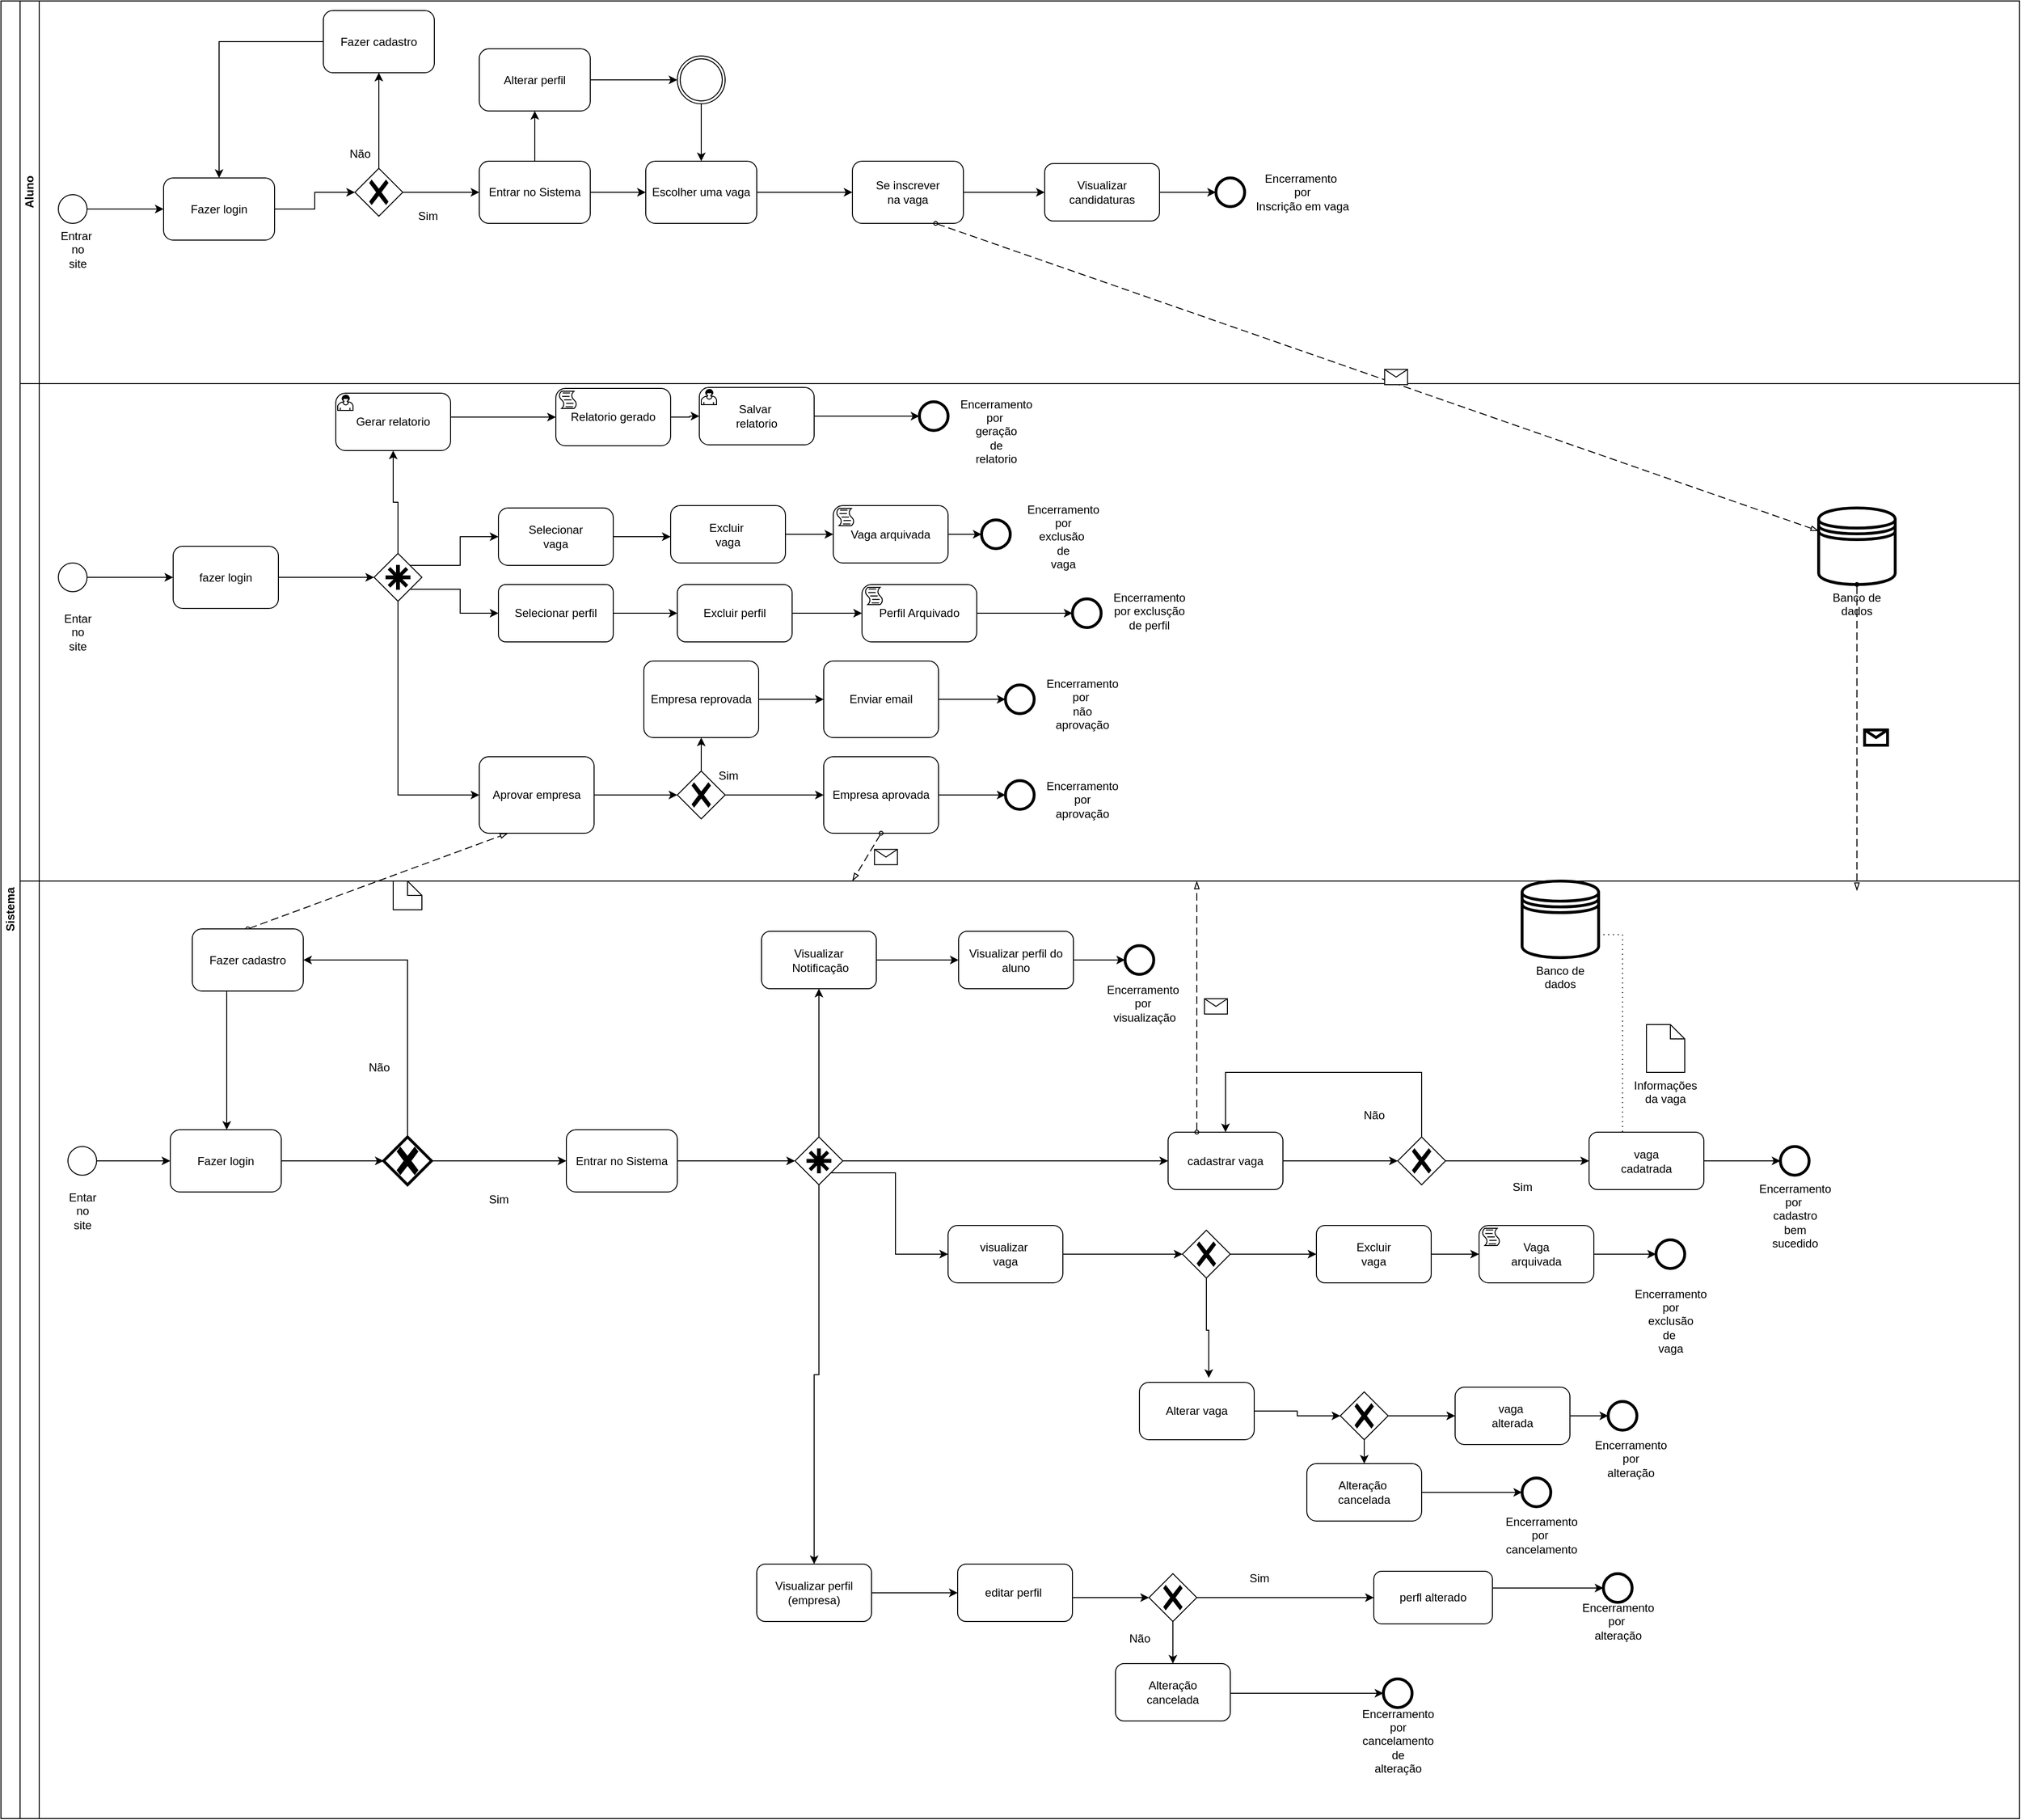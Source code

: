 <mxfile version="20.3.0" type="device"><diagram id="prtHgNgQTEPvFCAcTncT" name="Page-1"><mxGraphModel dx="2873" dy="1843" grid="1" gridSize="10" guides="1" tooltips="1" connect="1" arrows="1" fold="1" page="1" pageScale="1" pageWidth="827" pageHeight="1169" math="0" shadow="0"><root><mxCell id="0"/><mxCell id="1" parent="0"/><mxCell id="dNxyNK7c78bLwvsdeMH5-19" value="Sistema" style="swimlane;html=1;childLayout=stackLayout;resizeParent=1;resizeParentMax=0;horizontal=0;startSize=20;horizontalStack=0;" parent="1" vertex="1"><mxGeometry x="150" y="120" width="2110" height="1900" as="geometry"/></mxCell><mxCell id="dNxyNK7c78bLwvsdeMH5-20" value="Aluno" style="swimlane;html=1;startSize=20;horizontal=0;" parent="dNxyNK7c78bLwvsdeMH5-19" vertex="1"><mxGeometry x="20" width="2090" height="400" as="geometry"/></mxCell><mxCell id="dNxyNK7c78bLwvsdeMH5-23" value="" style="ellipse;whiteSpace=wrap;html=1;" parent="dNxyNK7c78bLwvsdeMH5-20" vertex="1"><mxGeometry x="40" y="202.5" width="30" height="30" as="geometry"/></mxCell><mxCell id="GHSd33qGZUoeTmm6zfTc-11" style="edgeStyle=orthogonalEdgeStyle;rounded=0;orthogonalLoop=1;jettySize=auto;html=1;entryX=0;entryY=0.5;entryDx=0;entryDy=0;entryPerimeter=0;" parent="dNxyNK7c78bLwvsdeMH5-20" source="GHSd33qGZUoeTmm6zfTc-7" target="GHSd33qGZUoeTmm6zfTc-8" edge="1"><mxGeometry relative="1" as="geometry"/></mxCell><mxCell id="GHSd33qGZUoeTmm6zfTc-7" value="Fazer login" style="points=[[0.25,0,0],[0.5,0,0],[0.75,0,0],[1,0.25,0],[1,0.5,0],[1,0.75,0],[0.75,1,0],[0.5,1,0],[0.25,1,0],[0,0.75,0],[0,0.5,0],[0,0.25,0]];shape=mxgraph.bpmn.task;whiteSpace=wrap;rectStyle=rounded;size=10;taskMarker=abstract;" parent="dNxyNK7c78bLwvsdeMH5-20" vertex="1"><mxGeometry x="150" y="185" width="116" height="65" as="geometry"/></mxCell><mxCell id="GHSd33qGZUoeTmm6zfTc-6" value="" style="edgeStyle=orthogonalEdgeStyle;rounded=0;orthogonalLoop=1;jettySize=auto;html=1;entryX=0;entryY=0.5;entryDx=0;entryDy=0;entryPerimeter=0;" parent="dNxyNK7c78bLwvsdeMH5-20" source="dNxyNK7c78bLwvsdeMH5-23" target="GHSd33qGZUoeTmm6zfTc-7" edge="1"><mxGeometry relative="1" as="geometry"><mxPoint x="105" y="95.0" as="targetPoint"/></mxGeometry></mxCell><mxCell id="GHSd33qGZUoeTmm6zfTc-8" value="" style="points=[[0.25,0.25,0],[0.5,0,0],[0.75,0.25,0],[1,0.5,0],[0.75,0.75,0],[0.5,1,0],[0.25,0.75,0],[0,0.5,0]];shape=mxgraph.bpmn.gateway2;html=1;verticalLabelPosition=bottom;labelBackgroundColor=#ffffff;verticalAlign=top;align=center;perimeter=rhombusPerimeter;outlineConnect=0;outline=none;symbol=none;gwType=exclusive;" parent="dNxyNK7c78bLwvsdeMH5-20" vertex="1"><mxGeometry x="350" y="175" width="50" height="50" as="geometry"/></mxCell><mxCell id="GHSd33qGZUoeTmm6zfTc-19" style="edgeStyle=orthogonalEdgeStyle;rounded=0;orthogonalLoop=1;jettySize=auto;html=1;entryX=0.5;entryY=0;entryDx=0;entryDy=0;entryPerimeter=0;" parent="dNxyNK7c78bLwvsdeMH5-20" source="GHSd33qGZUoeTmm6zfTc-14" target="GHSd33qGZUoeTmm6zfTc-7" edge="1"><mxGeometry relative="1" as="geometry"/></mxCell><mxCell id="GHSd33qGZUoeTmm6zfTc-14" value="Fazer cadastro" style="points=[[0.25,0,0],[0.5,0,0],[0.75,0,0],[1,0.25,0],[1,0.5,0],[1,0.75,0],[0.75,1,0],[0.5,1,0],[0.25,1,0],[0,0.75,0],[0,0.5,0],[0,0.25,0]];shape=mxgraph.bpmn.task;whiteSpace=wrap;rectStyle=rounded;size=10;taskMarker=abstract;" parent="dNxyNK7c78bLwvsdeMH5-20" vertex="1"><mxGeometry x="317" y="10" width="116" height="65" as="geometry"/></mxCell><mxCell id="GHSd33qGZUoeTmm6zfTc-12" style="edgeStyle=orthogonalEdgeStyle;rounded=0;orthogonalLoop=1;jettySize=auto;html=1;entryX=0.5;entryY=1;entryDx=0;entryDy=0;entryPerimeter=0;" parent="dNxyNK7c78bLwvsdeMH5-20" source="GHSd33qGZUoeTmm6zfTc-8" target="GHSd33qGZUoeTmm6zfTc-14" edge="1"><mxGeometry relative="1" as="geometry"><mxPoint x="365" y="60" as="targetPoint"/></mxGeometry></mxCell><mxCell id="GHSd33qGZUoeTmm6zfTc-15" value="Não" style="text;html=1;align=center;verticalAlign=middle;resizable=0;points=[];autosize=1;strokeColor=none;fillColor=none;" parent="dNxyNK7c78bLwvsdeMH5-20" vertex="1"><mxGeometry x="330" y="145" width="50" height="30" as="geometry"/></mxCell><mxCell id="GHSd33qGZUoeTmm6zfTc-16" value="Sim" style="text;html=1;align=center;verticalAlign=middle;resizable=0;points=[];autosize=1;strokeColor=none;fillColor=none;" parent="dNxyNK7c78bLwvsdeMH5-20" vertex="1"><mxGeometry x="406" y="210" width="40" height="30" as="geometry"/></mxCell><mxCell id="GHSd33qGZUoeTmm6zfTc-28" style="edgeStyle=orthogonalEdgeStyle;rounded=0;orthogonalLoop=1;jettySize=auto;html=1;" parent="dNxyNK7c78bLwvsdeMH5-20" source="GHSd33qGZUoeTmm6zfTc-18" target="GHSd33qGZUoeTmm6zfTc-27" edge="1"><mxGeometry relative="1" as="geometry"/></mxCell><mxCell id="GHSd33qGZUoeTmm6zfTc-18" value="Entrar no Sistema" style="points=[[0.25,0,0],[0.5,0,0],[0.75,0,0],[1,0.25,0],[1,0.5,0],[1,0.75,0],[0.75,1,0],[0.5,1,0],[0.25,1,0],[0,0.75,0],[0,0.5,0],[0,0.25,0]];shape=mxgraph.bpmn.task;whiteSpace=wrap;rectStyle=rounded;size=10;taskMarker=abstract;" parent="dNxyNK7c78bLwvsdeMH5-20" vertex="1"><mxGeometry x="480" y="167.5" width="116" height="65" as="geometry"/></mxCell><mxCell id="GHSd33qGZUoeTmm6zfTc-17" style="edgeStyle=orthogonalEdgeStyle;rounded=0;orthogonalLoop=1;jettySize=auto;html=1;exitX=1;exitY=0.5;exitDx=0;exitDy=0;exitPerimeter=0;entryX=0;entryY=0.5;entryDx=0;entryDy=0;entryPerimeter=0;" parent="dNxyNK7c78bLwvsdeMH5-20" source="GHSd33qGZUoeTmm6zfTc-8" target="GHSd33qGZUoeTmm6zfTc-18" edge="1"><mxGeometry relative="1" as="geometry"><mxPoint x="460" y="200.241" as="targetPoint"/></mxGeometry></mxCell><mxCell id="GHSd33qGZUoeTmm6zfTc-24" style="edgeStyle=orthogonalEdgeStyle;rounded=0;orthogonalLoop=1;jettySize=auto;html=1;entryX=0;entryY=0.5;entryDx=0;entryDy=0;entryPerimeter=0;" parent="dNxyNK7c78bLwvsdeMH5-20" source="GHSd33qGZUoeTmm6zfTc-21" target="GHSd33qGZUoeTmm6zfTc-23" edge="1"><mxGeometry relative="1" as="geometry"/></mxCell><mxCell id="GHSd33qGZUoeTmm6zfTc-21" value="Escolher uma vaga" style="points=[[0.25,0,0],[0.5,0,0],[0.75,0,0],[1,0.25,0],[1,0.5,0],[1,0.75,0],[0.75,1,0],[0.5,1,0],[0.25,1,0],[0,0.75,0],[0,0.5,0],[0,0.25,0]];shape=mxgraph.bpmn.task;whiteSpace=wrap;rectStyle=rounded;size=10;taskMarker=abstract;" parent="dNxyNK7c78bLwvsdeMH5-20" vertex="1"><mxGeometry x="654" y="167.5" width="116" height="65" as="geometry"/></mxCell><mxCell id="GHSd33qGZUoeTmm6zfTc-20" style="edgeStyle=orthogonalEdgeStyle;rounded=0;orthogonalLoop=1;jettySize=auto;html=1;entryX=0;entryY=0.5;entryDx=0;entryDy=0;entryPerimeter=0;" parent="dNxyNK7c78bLwvsdeMH5-20" source="GHSd33qGZUoeTmm6zfTc-18" target="GHSd33qGZUoeTmm6zfTc-21" edge="1"><mxGeometry relative="1" as="geometry"><mxPoint x="660" y="200.0" as="targetPoint"/></mxGeometry></mxCell><mxCell id="YsTbta5SUOd2_px8Rh3d-33" style="edgeStyle=elbowEdgeStyle;rounded=0;orthogonalLoop=1;jettySize=auto;elbow=vertical;html=1;entryX=0;entryY=0.5;entryDx=0;entryDy=0;" parent="dNxyNK7c78bLwvsdeMH5-20" source="GHSd33qGZUoeTmm6zfTc-23" target="YsTbta5SUOd2_px8Rh3d-29" edge="1"><mxGeometry relative="1" as="geometry"/></mxCell><mxCell id="GHSd33qGZUoeTmm6zfTc-23" value="Se inscrever&#10;na vaga" style="points=[[0.25,0,0],[0.5,0,0],[0.75,0,0],[1,0.25,0],[1,0.5,0],[1,0.75,0],[0.75,1,0],[0.5,1,0],[0.25,1,0],[0,0.75,0],[0,0.5,0],[0,0.25,0]];shape=mxgraph.bpmn.task;whiteSpace=wrap;rectStyle=rounded;size=10;taskMarker=abstract;" parent="dNxyNK7c78bLwvsdeMH5-20" vertex="1"><mxGeometry x="870" y="167.5" width="116" height="65" as="geometry"/></mxCell><mxCell id="GHSd33qGZUoeTmm6zfTc-31" style="edgeStyle=orthogonalEdgeStyle;rounded=0;orthogonalLoop=1;jettySize=auto;html=1;" parent="dNxyNK7c78bLwvsdeMH5-20" source="GHSd33qGZUoeTmm6zfTc-27" target="GHSd33qGZUoeTmm6zfTc-30" edge="1"><mxGeometry relative="1" as="geometry"/></mxCell><mxCell id="GHSd33qGZUoeTmm6zfTc-27" value="Alterar perfil" style="points=[[0.25,0,0],[0.5,0,0],[0.75,0,0],[1,0.25,0],[1,0.5,0],[1,0.75,0],[0.75,1,0],[0.5,1,0],[0.25,1,0],[0,0.75,0],[0,0.5,0],[0,0.25,0]];shape=mxgraph.bpmn.task;whiteSpace=wrap;rectStyle=rounded;size=10;taskMarker=abstract;" parent="dNxyNK7c78bLwvsdeMH5-20" vertex="1"><mxGeometry x="480" y="50" width="116" height="65" as="geometry"/></mxCell><mxCell id="GHSd33qGZUoeTmm6zfTc-32" style="edgeStyle=orthogonalEdgeStyle;rounded=0;orthogonalLoop=1;jettySize=auto;html=1;entryX=0.5;entryY=0;entryDx=0;entryDy=0;entryPerimeter=0;" parent="dNxyNK7c78bLwvsdeMH5-20" source="GHSd33qGZUoeTmm6zfTc-30" target="GHSd33qGZUoeTmm6zfTc-21" edge="1"><mxGeometry relative="1" as="geometry"/></mxCell><mxCell id="GHSd33qGZUoeTmm6zfTc-30" value="" style="points=[[0.145,0.145,0],[0.5,0,0],[0.855,0.145,0],[1,0.5,0],[0.855,0.855,0],[0.5,1,0],[0.145,0.855,0],[0,0.5,0]];shape=mxgraph.bpmn.event;html=1;verticalLabelPosition=bottom;labelBackgroundColor=#ffffff;verticalAlign=top;align=center;perimeter=ellipsePerimeter;outlineConnect=0;aspect=fixed;outline=throwing;symbol=general;" parent="dNxyNK7c78bLwvsdeMH5-20" vertex="1"><mxGeometry x="687" y="57.5" width="50" height="50" as="geometry"/></mxCell><mxCell id="YsTbta5SUOd2_px8Rh3d-32" style="edgeStyle=elbowEdgeStyle;rounded=0;orthogonalLoop=1;jettySize=auto;elbow=vertical;html=1;entryX=0;entryY=0.5;entryDx=0;entryDy=0;" parent="dNxyNK7c78bLwvsdeMH5-20" source="YsTbta5SUOd2_px8Rh3d-29" target="YsTbta5SUOd2_px8Rh3d-30" edge="1"><mxGeometry relative="1" as="geometry"/></mxCell><mxCell id="YsTbta5SUOd2_px8Rh3d-29" value="Visualizar candidaturas" style="rounded=1;whiteSpace=wrap;html=1;" parent="dNxyNK7c78bLwvsdeMH5-20" vertex="1"><mxGeometry x="1071" y="170" width="120" height="60" as="geometry"/></mxCell><mxCell id="YsTbta5SUOd2_px8Rh3d-30" value="" style="ellipse;whiteSpace=wrap;html=1;strokeWidth=3;" parent="dNxyNK7c78bLwvsdeMH5-20" vertex="1"><mxGeometry x="1250" y="185" width="30" height="30" as="geometry"/></mxCell><mxCell id="HNt1d9-h3dUSoJ82r_mq-249" value="Encerramento&amp;nbsp;&lt;br&gt;por&lt;br&gt;Inscrição em vaga" style="text;html=1;align=center;verticalAlign=middle;resizable=0;points=[];autosize=1;strokeColor=none;fillColor=none;" vertex="1" parent="dNxyNK7c78bLwvsdeMH5-20"><mxGeometry x="1280" y="170" width="120" height="60" as="geometry"/></mxCell><mxCell id="dNxyNK7c78bLwvsdeMH5-21" value="&amp;nbsp;" style="swimlane;html=1;startSize=20;horizontal=0;glass=0;shadow=0;rounded=0;sketch=0;" parent="dNxyNK7c78bLwvsdeMH5-19" vertex="1"><mxGeometry x="20" y="400" width="2090" height="520" as="geometry"/></mxCell><mxCell id="GHSd33qGZUoeTmm6zfTc-71" value="&lt;br&gt;" style="edgeStyle=orthogonalEdgeStyle;rounded=0;orthogonalLoop=1;jettySize=auto;html=1;entryX=0;entryY=0.5;entryDx=0;entryDy=0;entryPerimeter=0;" parent="dNxyNK7c78bLwvsdeMH5-21" source="GHSd33qGZUoeTmm6zfTc-1" target="GHSd33qGZUoeTmm6zfTc-70" edge="1"><mxGeometry relative="1" as="geometry"/></mxCell><mxCell id="GHSd33qGZUoeTmm6zfTc-1" value="" style="ellipse;whiteSpace=wrap;html=1;" parent="dNxyNK7c78bLwvsdeMH5-21" vertex="1"><mxGeometry x="40" y="187.5" width="30" height="30" as="geometry"/></mxCell><mxCell id="GHSd33qGZUoeTmm6zfTc-34" value="Banco de dados" style="shape=datastore;whiteSpace=wrap;html=1;labelPosition=center;verticalLabelPosition=bottom;align=center;verticalAlign=top;strokeWidth=3;" parent="dNxyNK7c78bLwvsdeMH5-21" vertex="1"><mxGeometry x="1880" y="130" width="80" height="80" as="geometry"/></mxCell><mxCell id="GHSd33qGZUoeTmm6zfTc-75" style="edgeStyle=orthogonalEdgeStyle;rounded=0;orthogonalLoop=1;jettySize=auto;html=1;entryX=0;entryY=0.5;entryDx=0;entryDy=0;entryPerimeter=0;" parent="dNxyNK7c78bLwvsdeMH5-21" source="GHSd33qGZUoeTmm6zfTc-70" target="GHSd33qGZUoeTmm6zfTc-74" edge="1"><mxGeometry relative="1" as="geometry"/></mxCell><mxCell id="GHSd33qGZUoeTmm6zfTc-70" value="fazer login" style="points=[[0.25,0,0],[0.5,0,0],[0.75,0,0],[1,0.25,0],[1,0.5,0],[1,0.75,0],[0.75,1,0],[0.5,1,0],[0.25,1,0],[0,0.75,0],[0,0.5,0],[0,0.25,0]];shape=mxgraph.bpmn.task;whiteSpace=wrap;rectStyle=rounded;size=10;taskMarker=abstract;strokeWidth=1;" parent="dNxyNK7c78bLwvsdeMH5-21" vertex="1"><mxGeometry x="160" y="170" width="110" height="65" as="geometry"/></mxCell><mxCell id="GHSd33qGZUoeTmm6zfTc-77" style="edgeStyle=orthogonalEdgeStyle;rounded=0;orthogonalLoop=1;jettySize=auto;html=1;entryX=0;entryY=0.5;entryDx=0;entryDy=0;entryPerimeter=0;" parent="dNxyNK7c78bLwvsdeMH5-21" source="GHSd33qGZUoeTmm6zfTc-74" target="GHSd33qGZUoeTmm6zfTc-76" edge="1"><mxGeometry relative="1" as="geometry"><Array as="points"><mxPoint x="395" y="430"/></Array></mxGeometry></mxCell><mxCell id="YsTbta5SUOd2_px8Rh3d-192" style="edgeStyle=elbowEdgeStyle;rounded=0;orthogonalLoop=1;jettySize=auto;elbow=vertical;html=1;entryX=0.5;entryY=1;entryDx=0;entryDy=0;entryPerimeter=0;" parent="dNxyNK7c78bLwvsdeMH5-21" source="GHSd33qGZUoeTmm6zfTc-74" target="YsTbta5SUOd2_px8Rh3d-160" edge="1"><mxGeometry relative="1" as="geometry"/></mxCell><mxCell id="HNt1d9-h3dUSoJ82r_mq-8" style="edgeStyle=orthogonalEdgeStyle;rounded=0;orthogonalLoop=1;jettySize=auto;html=1;exitX=0.75;exitY=0.75;exitDx=0;exitDy=0;exitPerimeter=0;entryX=0;entryY=0.5;entryDx=0;entryDy=0;" edge="1" parent="dNxyNK7c78bLwvsdeMH5-21" source="GHSd33qGZUoeTmm6zfTc-74" target="YsTbta5SUOd2_px8Rh3d-128"><mxGeometry relative="1" as="geometry"/></mxCell><mxCell id="HNt1d9-h3dUSoJ82r_mq-14" style="edgeStyle=orthogonalEdgeStyle;rounded=0;orthogonalLoop=1;jettySize=auto;html=1;exitX=0.75;exitY=0.25;exitDx=0;exitDy=0;exitPerimeter=0;entryX=0;entryY=0.5;entryDx=0;entryDy=0;entryPerimeter=0;" edge="1" parent="dNxyNK7c78bLwvsdeMH5-21" source="GHSd33qGZUoeTmm6zfTc-74" target="HNt1d9-h3dUSoJ82r_mq-12"><mxGeometry relative="1" as="geometry"/></mxCell><mxCell id="GHSd33qGZUoeTmm6zfTc-74" value="" style="points=[[0.25,0.25,0],[0.5,0,0],[0.75,0.25,0],[1,0.5,0],[0.75,0.75,0],[0.5,1,0],[0.25,0.75,0],[0,0.5,0]];shape=mxgraph.bpmn.gateway2;html=1;verticalLabelPosition=bottom;labelBackgroundColor=#ffffff;verticalAlign=top;align=center;perimeter=rhombusPerimeter;outlineConnect=0;outline=none;symbol=none;gwType=complex;strokeWidth=1;" parent="dNxyNK7c78bLwvsdeMH5-21" vertex="1"><mxGeometry x="370" y="177.5" width="50" height="50" as="geometry"/></mxCell><mxCell id="GHSd33qGZUoeTmm6zfTc-86" style="edgeStyle=orthogonalEdgeStyle;rounded=0;orthogonalLoop=1;jettySize=auto;html=1;" parent="dNxyNK7c78bLwvsdeMH5-21" source="GHSd33qGZUoeTmm6zfTc-76" target="GHSd33qGZUoeTmm6zfTc-81" edge="1"><mxGeometry relative="1" as="geometry"/></mxCell><mxCell id="GHSd33qGZUoeTmm6zfTc-76" value="Aprovar empresa" style="points=[[0.25,0,0],[0.5,0,0],[0.75,0,0],[1,0.25,0],[1,0.5,0],[1,0.75,0],[0.75,1,0],[0.5,1,0],[0.25,1,0],[0,0.75,0],[0,0.5,0],[0,0.25,0]];shape=mxgraph.bpmn.task;whiteSpace=wrap;rectStyle=rounded;size=10;taskMarker=abstract;strokeWidth=1;" parent="dNxyNK7c78bLwvsdeMH5-21" vertex="1"><mxGeometry x="480" y="390" width="120" height="80" as="geometry"/></mxCell><mxCell id="GHSd33qGZUoeTmm6zfTc-83" style="edgeStyle=orthogonalEdgeStyle;rounded=0;orthogonalLoop=1;jettySize=auto;html=1;entryX=0;entryY=0.5;entryDx=0;entryDy=0;entryPerimeter=0;" parent="dNxyNK7c78bLwvsdeMH5-21" source="GHSd33qGZUoeTmm6zfTc-81" target="GHSd33qGZUoeTmm6zfTc-82" edge="1"><mxGeometry relative="1" as="geometry"/></mxCell><mxCell id="zQYYaBtfGPh8y33u3daF-30" style="edgeStyle=orthogonalEdgeStyle;rounded=0;orthogonalLoop=1;jettySize=auto;html=1;entryX=0.5;entryY=1;entryDx=0;entryDy=0;entryPerimeter=0;" parent="dNxyNK7c78bLwvsdeMH5-21" source="GHSd33qGZUoeTmm6zfTc-81" target="zQYYaBtfGPh8y33u3daF-29" edge="1"><mxGeometry relative="1" as="geometry"/></mxCell><mxCell id="GHSd33qGZUoeTmm6zfTc-81" value="" style="points=[[0.25,0.25,0],[0.5,0,0],[0.75,0.25,0],[1,0.5,0],[0.75,0.75,0],[0.5,1,0],[0.25,0.75,0],[0,0.5,0]];shape=mxgraph.bpmn.gateway2;html=1;verticalLabelPosition=bottom;labelBackgroundColor=#ffffff;verticalAlign=top;align=center;perimeter=rhombusPerimeter;outlineConnect=0;outline=none;symbol=none;gwType=exclusive;strokeWidth=1;" parent="dNxyNK7c78bLwvsdeMH5-21" vertex="1"><mxGeometry x="687" y="405" width="50" height="50" as="geometry"/></mxCell><mxCell id="GHSd33qGZUoeTmm6zfTc-85" style="edgeStyle=orthogonalEdgeStyle;rounded=0;orthogonalLoop=1;jettySize=auto;html=1;entryX=0;entryY=0.5;entryDx=0;entryDy=0;" parent="dNxyNK7c78bLwvsdeMH5-21" source="GHSd33qGZUoeTmm6zfTc-82" target="GHSd33qGZUoeTmm6zfTc-84" edge="1"><mxGeometry relative="1" as="geometry"/></mxCell><mxCell id="GHSd33qGZUoeTmm6zfTc-82" value="Empresa aprovada" style="points=[[0.25,0,0],[0.5,0,0],[0.75,0,0],[1,0.25,0],[1,0.5,0],[1,0.75,0],[0.75,1,0],[0.5,1,0],[0.25,1,0],[0,0.75,0],[0,0.5,0],[0,0.25,0]];shape=mxgraph.bpmn.task;whiteSpace=wrap;rectStyle=rounded;size=10;taskMarker=abstract;strokeWidth=1;" parent="dNxyNK7c78bLwvsdeMH5-21" vertex="1"><mxGeometry x="840" y="390" width="120" height="80" as="geometry"/></mxCell><mxCell id="GHSd33qGZUoeTmm6zfTc-84" value="" style="ellipse;whiteSpace=wrap;html=1;strokeWidth=3;" parent="dNxyNK7c78bLwvsdeMH5-21" vertex="1"><mxGeometry x="1030" y="415" width="30" height="30" as="geometry"/></mxCell><mxCell id="YsTbta5SUOd2_px8Rh3d-14" style="edgeStyle=orthogonalEdgeStyle;rounded=0;orthogonalLoop=1;jettySize=auto;html=1;entryX=0;entryY=0.5;entryDx=0;entryDy=0;entryPerimeter=0;" parent="dNxyNK7c78bLwvsdeMH5-21" source="zQYYaBtfGPh8y33u3daF-29" target="YsTbta5SUOd2_px8Rh3d-13" edge="1"><mxGeometry relative="1" as="geometry"/></mxCell><mxCell id="zQYYaBtfGPh8y33u3daF-29" value="Empresa reprovada" style="points=[[0.25,0,0],[0.5,0,0],[0.75,0,0],[1,0.25,0],[1,0.5,0],[1,0.75,0],[0.75,1,0],[0.5,1,0],[0.25,1,0],[0,0.75,0],[0,0.5,0],[0,0.25,0]];shape=mxgraph.bpmn.task;whiteSpace=wrap;rectStyle=rounded;size=10;taskMarker=abstract;strokeWidth=1;" parent="dNxyNK7c78bLwvsdeMH5-21" vertex="1"><mxGeometry x="652" y="290" width="120" height="80" as="geometry"/></mxCell><mxCell id="zQYYaBtfGPh8y33u3daF-31" value="" style="ellipse;whiteSpace=wrap;html=1;strokeWidth=3;" parent="dNxyNK7c78bLwvsdeMH5-21" vertex="1"><mxGeometry x="1030" y="315" width="30" height="30" as="geometry"/></mxCell><mxCell id="YsTbta5SUOd2_px8Rh3d-15" style="edgeStyle=orthogonalEdgeStyle;rounded=0;orthogonalLoop=1;jettySize=auto;html=1;entryX=0;entryY=0.5;entryDx=0;entryDy=0;" parent="dNxyNK7c78bLwvsdeMH5-21" source="YsTbta5SUOd2_px8Rh3d-13" target="zQYYaBtfGPh8y33u3daF-31" edge="1"><mxGeometry relative="1" as="geometry"/></mxCell><mxCell id="YsTbta5SUOd2_px8Rh3d-13" value="Enviar email" style="points=[[0.25,0,0],[0.5,0,0],[0.75,0,0],[1,0.25,0],[1,0.5,0],[1,0.75,0],[0.75,1,0],[0.5,1,0],[0.25,1,0],[0,0.75,0],[0,0.5,0],[0,0.25,0]];shape=mxgraph.bpmn.task;whiteSpace=wrap;rectStyle=rounded;size=10;taskMarker=abstract;strokeWidth=1;" parent="dNxyNK7c78bLwvsdeMH5-21" vertex="1"><mxGeometry x="840" y="290" width="120" height="80" as="geometry"/></mxCell><mxCell id="YsTbta5SUOd2_px8Rh3d-156" style="edgeStyle=elbowEdgeStyle;rounded=0;orthogonalLoop=1;jettySize=auto;elbow=vertical;html=1;entryX=0;entryY=0.5;entryDx=0;entryDy=0;" parent="dNxyNK7c78bLwvsdeMH5-21" source="YsTbta5SUOd2_px8Rh3d-128" target="YsTbta5SUOd2_px8Rh3d-152" edge="1"><mxGeometry relative="1" as="geometry"/></mxCell><mxCell id="YsTbta5SUOd2_px8Rh3d-128" value="Selecionar perfil" style="rounded=1;whiteSpace=wrap;html=1;arcSize=13;" parent="dNxyNK7c78bLwvsdeMH5-21" vertex="1"><mxGeometry x="500" y="210" width="120" height="60" as="geometry"/></mxCell><mxCell id="YsTbta5SUOd2_px8Rh3d-157" style="edgeStyle=elbowEdgeStyle;rounded=0;orthogonalLoop=1;jettySize=auto;elbow=vertical;html=1;entryX=0;entryY=0.5;entryDx=0;entryDy=0;entryPerimeter=0;" parent="dNxyNK7c78bLwvsdeMH5-21" source="YsTbta5SUOd2_px8Rh3d-152" target="YsTbta5SUOd2_px8Rh3d-154" edge="1"><mxGeometry relative="1" as="geometry"/></mxCell><mxCell id="YsTbta5SUOd2_px8Rh3d-152" value="Excluir perfil" style="rounded=1;whiteSpace=wrap;html=1;" parent="dNxyNK7c78bLwvsdeMH5-21" vertex="1"><mxGeometry x="687" y="210" width="120" height="60" as="geometry"/></mxCell><mxCell id="YsTbta5SUOd2_px8Rh3d-159" style="edgeStyle=elbowEdgeStyle;rounded=0;orthogonalLoop=1;jettySize=auto;elbow=vertical;html=1;entryX=0;entryY=0.5;entryDx=0;entryDy=0;" parent="dNxyNK7c78bLwvsdeMH5-21" source="YsTbta5SUOd2_px8Rh3d-154" target="YsTbta5SUOd2_px8Rh3d-158" edge="1"><mxGeometry relative="1" as="geometry"/></mxCell><mxCell id="YsTbta5SUOd2_px8Rh3d-154" value="Perfil Arquivado" style="points=[[0.25,0,0],[0.5,0,0],[0.75,0,0],[1,0.25,0],[1,0.5,0],[1,0.75,0],[0.75,1,0],[0.5,1,0],[0.25,1,0],[0,0.75,0],[0,0.5,0],[0,0.25,0]];shape=mxgraph.bpmn.task;whiteSpace=wrap;rectStyle=rounded;size=10;taskMarker=script;" parent="dNxyNK7c78bLwvsdeMH5-21" vertex="1"><mxGeometry x="880" y="210" width="120" height="60" as="geometry"/></mxCell><mxCell id="YsTbta5SUOd2_px8Rh3d-158" value="" style="ellipse;whiteSpace=wrap;html=1;strokeWidth=3;" parent="dNxyNK7c78bLwvsdeMH5-21" vertex="1"><mxGeometry x="1100" y="225" width="30" height="30" as="geometry"/></mxCell><mxCell id="YsTbta5SUOd2_px8Rh3d-194" style="edgeStyle=elbowEdgeStyle;rounded=0;orthogonalLoop=1;jettySize=auto;elbow=vertical;html=1;entryX=0;entryY=0.5;entryDx=0;entryDy=0;entryPerimeter=0;" parent="dNxyNK7c78bLwvsdeMH5-21" source="YsTbta5SUOd2_px8Rh3d-160" target="YsTbta5SUOd2_px8Rh3d-191" edge="1"><mxGeometry relative="1" as="geometry"/></mxCell><mxCell id="YsTbta5SUOd2_px8Rh3d-160" value="Gerar relatorio" style="points=[[0.25,0,0],[0.5,0,0],[0.75,0,0],[1,0.25,0],[1,0.5,0],[1,0.75,0],[0.75,1,0],[0.5,1,0],[0.25,1,0],[0,0.75,0],[0,0.5,0],[0,0.25,0]];shape=mxgraph.bpmn.task;whiteSpace=wrap;rectStyle=rounded;size=10;taskMarker=user;" parent="dNxyNK7c78bLwvsdeMH5-21" vertex="1"><mxGeometry x="330" y="10" width="120" height="60" as="geometry"/></mxCell><mxCell id="HNt1d9-h3dUSoJ82r_mq-10" style="edgeStyle=orthogonalEdgeStyle;rounded=0;orthogonalLoop=1;jettySize=auto;html=1;entryX=0;entryY=0.5;entryDx=0;entryDy=0;entryPerimeter=0;" edge="1" parent="dNxyNK7c78bLwvsdeMH5-21" source="YsTbta5SUOd2_px8Rh3d-191" target="HNt1d9-h3dUSoJ82r_mq-9"><mxGeometry relative="1" as="geometry"/></mxCell><mxCell id="YsTbta5SUOd2_px8Rh3d-191" value="Relatorio gerado" style="points=[[0.25,0,0],[0.5,0,0],[0.75,0,0],[1,0.25,0],[1,0.5,0],[1,0.75,0],[0.75,1,0],[0.5,1,0],[0.25,1,0],[0,0.75,0],[0,0.5,0],[0,0.25,0]];shape=mxgraph.bpmn.task;whiteSpace=wrap;rectStyle=rounded;size=10;taskMarker=script;" parent="dNxyNK7c78bLwvsdeMH5-21" vertex="1"><mxGeometry x="560" y="5" width="120" height="60" as="geometry"/></mxCell><mxCell id="YsTbta5SUOd2_px8Rh3d-198" value="" style="ellipse;whiteSpace=wrap;html=1;strokeWidth=3;" parent="dNxyNK7c78bLwvsdeMH5-21" vertex="1"><mxGeometry x="940" y="19" width="30" height="30" as="geometry"/></mxCell><mxCell id="HNt1d9-h3dUSoJ82r_mq-11" style="edgeStyle=orthogonalEdgeStyle;rounded=0;orthogonalLoop=1;jettySize=auto;html=1;entryX=0;entryY=0.5;entryDx=0;entryDy=0;" edge="1" parent="dNxyNK7c78bLwvsdeMH5-21" source="HNt1d9-h3dUSoJ82r_mq-9" target="YsTbta5SUOd2_px8Rh3d-198"><mxGeometry relative="1" as="geometry"/></mxCell><mxCell id="HNt1d9-h3dUSoJ82r_mq-9" value="Salvar &#10;relatorio" style="points=[[0.25,0,0],[0.5,0,0],[0.75,0,0],[1,0.25,0],[1,0.5,0],[1,0.75,0],[0.75,1,0],[0.5,1,0],[0.25,1,0],[0,0.75,0],[0,0.5,0],[0,0.25,0]];shape=mxgraph.bpmn.task;whiteSpace=wrap;rectStyle=rounded;size=10;taskMarker=user;rounded=0;shadow=0;glass=0;sketch=0;strokeWidth=1;" vertex="1" parent="dNxyNK7c78bLwvsdeMH5-21"><mxGeometry x="710" y="4" width="120" height="60" as="geometry"/></mxCell><mxCell id="HNt1d9-h3dUSoJ82r_mq-17" style="edgeStyle=orthogonalEdgeStyle;rounded=0;orthogonalLoop=1;jettySize=auto;html=1;entryX=0;entryY=0.5;entryDx=0;entryDy=0;entryPerimeter=0;" edge="1" parent="dNxyNK7c78bLwvsdeMH5-21" source="HNt1d9-h3dUSoJ82r_mq-12"><mxGeometry relative="1" as="geometry"><mxPoint x="680" y="160" as="targetPoint"/></mxGeometry></mxCell><mxCell id="HNt1d9-h3dUSoJ82r_mq-12" value="Selecionar&#10;vaga" style="points=[[0.25,0,0],[0.5,0,0],[0.75,0,0],[1,0.25,0],[1,0.5,0],[1,0.75,0],[0.75,1,0],[0.5,1,0],[0.25,1,0],[0,0.75,0],[0,0.5,0],[0,0.25,0]];shape=mxgraph.bpmn.task;whiteSpace=wrap;rectStyle=rounded;size=10;taskMarker=abstract;rounded=0;shadow=0;glass=0;sketch=0;strokeWidth=1;" vertex="1" parent="dNxyNK7c78bLwvsdeMH5-21"><mxGeometry x="500" y="130" width="120" height="60" as="geometry"/></mxCell><mxCell id="HNt1d9-h3dUSoJ82r_mq-245" value="Encerramento &lt;br&gt;por &lt;br&gt;aprovação" style="text;html=1;align=center;verticalAlign=middle;resizable=0;points=[];autosize=1;strokeColor=none;fillColor=none;" vertex="1" parent="dNxyNK7c78bLwvsdeMH5-21"><mxGeometry x="1060" y="405" width="100" height="60" as="geometry"/></mxCell><mxCell id="HNt1d9-h3dUSoJ82r_mq-246" value="Encerramento&lt;br&gt;por&amp;nbsp;&lt;br&gt;não &lt;br&gt;aprovação" style="text;html=1;align=center;verticalAlign=middle;resizable=0;points=[];autosize=1;strokeColor=none;fillColor=none;" vertex="1" parent="dNxyNK7c78bLwvsdeMH5-21"><mxGeometry x="1060" y="300" width="100" height="70" as="geometry"/></mxCell><mxCell id="HNt1d9-h3dUSoJ82r_mq-247" value="Encerramento&lt;br&gt;por exclusção&lt;br&gt;de perfil" style="text;html=1;align=center;verticalAlign=middle;resizable=0;points=[];autosize=1;strokeColor=none;fillColor=none;" vertex="1" parent="dNxyNK7c78bLwvsdeMH5-21"><mxGeometry x="1130" y="207.5" width="100" height="60" as="geometry"/></mxCell><mxCell id="HNt1d9-h3dUSoJ82r_mq-248" value="Encerramento&lt;br&gt;por&amp;nbsp;&lt;br&gt;geração&lt;br&gt;de&lt;br&gt;relatorio" style="text;html=1;align=center;verticalAlign=middle;resizable=0;points=[];autosize=1;strokeColor=none;fillColor=none;" vertex="1" parent="dNxyNK7c78bLwvsdeMH5-21"><mxGeometry x="970" y="5" width="100" height="90" as="geometry"/></mxCell><mxCell id="HNt1d9-h3dUSoJ82r_mq-255" style="edgeStyle=orthogonalEdgeStyle;rounded=0;orthogonalLoop=1;jettySize=auto;html=1;entryX=0;entryY=0.5;entryDx=0;entryDy=0;entryPerimeter=0;" edge="1" parent="dNxyNK7c78bLwvsdeMH5-21" source="HNt1d9-h3dUSoJ82r_mq-253" target="HNt1d9-h3dUSoJ82r_mq-254"><mxGeometry relative="1" as="geometry"/></mxCell><mxCell id="HNt1d9-h3dUSoJ82r_mq-253" value="Excluir &#10;vaga" style="points=[[0.25,0,0],[0.5,0,0],[0.75,0,0],[1,0.25,0],[1,0.5,0],[1,0.75,0],[0.75,1,0],[0.5,1,0],[0.25,1,0],[0,0.75,0],[0,0.5,0],[0,0.25,0]];shape=mxgraph.bpmn.task;whiteSpace=wrap;rectStyle=rounded;size=10;taskMarker=abstract;rounded=0;shadow=0;glass=0;sketch=0;strokeWidth=1;" vertex="1" parent="dNxyNK7c78bLwvsdeMH5-21"><mxGeometry x="680" y="127.5" width="120" height="60" as="geometry"/></mxCell><mxCell id="HNt1d9-h3dUSoJ82r_mq-257" style="edgeStyle=orthogonalEdgeStyle;rounded=0;orthogonalLoop=1;jettySize=auto;html=1;entryX=0;entryY=0.5;entryDx=0;entryDy=0;" edge="1" parent="dNxyNK7c78bLwvsdeMH5-21" source="HNt1d9-h3dUSoJ82r_mq-254" target="HNt1d9-h3dUSoJ82r_mq-256"><mxGeometry relative="1" as="geometry"/></mxCell><mxCell id="HNt1d9-h3dUSoJ82r_mq-254" value="Vaga arquivada" style="points=[[0.25,0,0],[0.5,0,0],[0.75,0,0],[1,0.25,0],[1,0.5,0],[1,0.75,0],[0.75,1,0],[0.5,1,0],[0.25,1,0],[0,0.75,0],[0,0.5,0],[0,0.25,0]];shape=mxgraph.bpmn.task;whiteSpace=wrap;rectStyle=rounded;size=10;taskMarker=script;" vertex="1" parent="dNxyNK7c78bLwvsdeMH5-21"><mxGeometry x="850" y="127.5" width="120" height="60" as="geometry"/></mxCell><mxCell id="HNt1d9-h3dUSoJ82r_mq-256" value="" style="ellipse;whiteSpace=wrap;html=1;strokeWidth=3;" vertex="1" parent="dNxyNK7c78bLwvsdeMH5-21"><mxGeometry x="1005" y="142.5" width="30" height="30" as="geometry"/></mxCell><mxCell id="HNt1d9-h3dUSoJ82r_mq-258" value="Encerramento&lt;br&gt;por&lt;br&gt;exclusão&amp;nbsp;&lt;br&gt;de&lt;br&gt;vaga" style="text;html=1;align=center;verticalAlign=middle;resizable=0;points=[];autosize=1;strokeColor=none;fillColor=none;" vertex="1" parent="dNxyNK7c78bLwvsdeMH5-21"><mxGeometry x="1040" y="115" width="100" height="90" as="geometry"/></mxCell><mxCell id="GHSd33qGZUoeTmm6zfTc-79" value="" style="endArrow=blockThin;html=1;labelPosition=left;verticalLabelPosition=middle;align=right;verticalAlign=middle;dashed=1;dashPattern=8 4;endFill=0;startArrow=oval;startFill=0;endSize=6;startSize=4;rounded=0;exitX=0.5;exitY=0;exitDx=0;exitDy=0;exitPerimeter=0;entryX=0.25;entryY=1;entryDx=0;entryDy=0;entryPerimeter=0;" parent="dNxyNK7c78bLwvsdeMH5-19" source="GHSd33qGZUoeTmm6zfTc-55" target="GHSd33qGZUoeTmm6zfTc-76" edge="1"><mxGeometry relative="1" as="geometry"><mxPoint x="460" y="970" as="sourcePoint"/><mxPoint x="620" y="970" as="targetPoint"/></mxGeometry></mxCell><mxCell id="GHSd33qGZUoeTmm6zfTc-36" value="" style="endArrow=blockThin;html=1;labelPosition=left;verticalLabelPosition=middle;align=right;verticalAlign=middle;dashed=1;dashPattern=8 4;endFill=0;startArrow=oval;startFill=0;endSize=6;startSize=4;rounded=0;" parent="dNxyNK7c78bLwvsdeMH5-19" source="GHSd33qGZUoeTmm6zfTc-34" edge="1"><mxGeometry relative="1" as="geometry"><mxPoint x="490" y="450" as="sourcePoint"/><mxPoint x="1940" y="930" as="targetPoint"/></mxGeometry></mxCell><mxCell id="GHSd33qGZUoeTmm6zfTc-37" value="" style="shape=message;html=1;outlineConnect=0;labelPosition=left;verticalLabelPosition=middle;align=right;verticalAlign=middle;spacingRight=5;labelBackgroundColor=#ffffff;strokeWidth=3;" parent="GHSd33qGZUoeTmm6zfTc-36" vertex="1"><mxGeometry width="24" height="16" relative="1" as="geometry"><mxPoint x="8" y="-8" as="offset"/></mxGeometry></mxCell><mxCell id="YsTbta5SUOd2_px8Rh3d-1" value="" style="endArrow=blockThin;html=1;labelPosition=left;verticalLabelPosition=middle;align=right;verticalAlign=middle;dashed=1;dashPattern=8 4;endFill=0;startArrow=oval;startFill=0;endSize=6;startSize=4;rounded=0;exitX=0.75;exitY=1;exitDx=0;exitDy=0;exitPerimeter=0;entryX=0;entryY=0.3;entryDx=0;entryDy=0;" parent="dNxyNK7c78bLwvsdeMH5-19" source="GHSd33qGZUoeTmm6zfTc-23" target="GHSd33qGZUoeTmm6zfTc-34" edge="1"><mxGeometry relative="1" as="geometry"><mxPoint x="1350" y="500" as="sourcePoint"/><mxPoint x="1510" y="500" as="targetPoint"/></mxGeometry></mxCell><mxCell id="YsTbta5SUOd2_px8Rh3d-2" value="" style="shape=message;html=1;outlineConnect=0;labelPosition=left;verticalLabelPosition=middle;align=right;verticalAlign=middle;spacingRight=5;labelBackgroundColor=#ffffff;" parent="YsTbta5SUOd2_px8Rh3d-1" vertex="1"><mxGeometry width="24" height="16" relative="1" as="geometry"><mxPoint x="8" y="-8" as="offset"/></mxGeometry></mxCell><mxCell id="dNxyNK7c78bLwvsdeMH5-22" value="&amp;nbsp;" style="swimlane;html=1;startSize=20;horizontal=0;" parent="dNxyNK7c78bLwvsdeMH5-19" vertex="1"><mxGeometry x="20" y="920" width="2090" height="980" as="geometry"/></mxCell><mxCell id="GHSd33qGZUoeTmm6zfTc-54" style="edgeStyle=orthogonalEdgeStyle;rounded=0;orthogonalLoop=1;jettySize=auto;html=1;entryX=0;entryY=0.5;entryDx=0;entryDy=0;entryPerimeter=0;" parent="dNxyNK7c78bLwvsdeMH5-22" source="GHSd33qGZUoeTmm6zfTc-2" target="GHSd33qGZUoeTmm6zfTc-53" edge="1"><mxGeometry relative="1" as="geometry"/></mxCell><mxCell id="GHSd33qGZUoeTmm6zfTc-2" value="" style="ellipse;whiteSpace=wrap;html=1;" parent="dNxyNK7c78bLwvsdeMH5-22" vertex="1"><mxGeometry x="50" y="277.5" width="30" height="30" as="geometry"/></mxCell><mxCell id="GHSd33qGZUoeTmm6zfTc-58" style="edgeStyle=orthogonalEdgeStyle;rounded=0;orthogonalLoop=1;jettySize=auto;html=1;entryX=0;entryY=0.5;entryDx=0;entryDy=0;entryPerimeter=0;" parent="dNxyNK7c78bLwvsdeMH5-22" source="GHSd33qGZUoeTmm6zfTc-53" target="GHSd33qGZUoeTmm6zfTc-57" edge="1"><mxGeometry relative="1" as="geometry"/></mxCell><mxCell id="GHSd33qGZUoeTmm6zfTc-53" value="Fazer login" style="points=[[0.25,0,0],[0.5,0,0],[0.75,0,0],[1,0.25,0],[1,0.5,0],[1,0.75,0],[0.75,1,0],[0.5,1,0],[0.25,1,0],[0,0.75,0],[0,0.5,0],[0,0.25,0]];shape=mxgraph.bpmn.task;whiteSpace=wrap;rectStyle=rounded;size=10;taskMarker=abstract;" parent="dNxyNK7c78bLwvsdeMH5-22" vertex="1"><mxGeometry x="157" y="260" width="116" height="65" as="geometry"/></mxCell><mxCell id="zQYYaBtfGPh8y33u3daF-38" style="edgeStyle=orthogonalEdgeStyle;rounded=0;orthogonalLoop=1;jettySize=auto;html=1;entryX=0;entryY=0.5;entryDx=0;entryDy=0;entryPerimeter=0;" parent="dNxyNK7c78bLwvsdeMH5-22" source="GHSd33qGZUoeTmm6zfTc-56" target="zQYYaBtfGPh8y33u3daF-37" edge="1"><mxGeometry relative="1" as="geometry"/></mxCell><mxCell id="GHSd33qGZUoeTmm6zfTc-56" value="Entrar no Sistema" style="points=[[0.25,0,0],[0.5,0,0],[0.75,0,0],[1,0.25,0],[1,0.5,0],[1,0.75,0],[0.75,1,0],[0.5,1,0],[0.25,1,0],[0,0.75,0],[0,0.5,0],[0,0.25,0]];shape=mxgraph.bpmn.task;whiteSpace=wrap;rectStyle=rounded;size=10;taskMarker=abstract;" parent="dNxyNK7c78bLwvsdeMH5-22" vertex="1"><mxGeometry x="571" y="260" width="116" height="65" as="geometry"/></mxCell><mxCell id="GHSd33qGZUoeTmm6zfTc-63" style="edgeStyle=orthogonalEdgeStyle;rounded=0;orthogonalLoop=1;jettySize=auto;html=1;" parent="dNxyNK7c78bLwvsdeMH5-22" source="GHSd33qGZUoeTmm6zfTc-55" target="GHSd33qGZUoeTmm6zfTc-53" edge="1"><mxGeometry relative="1" as="geometry"><Array as="points"><mxPoint x="216" y="200"/><mxPoint x="216" y="200"/></Array></mxGeometry></mxCell><mxCell id="GHSd33qGZUoeTmm6zfTc-55" value="Fazer cadastro" style="points=[[0.25,0,0],[0.5,0,0],[0.75,0,0],[1,0.25,0],[1,0.5,0],[1,0.75,0],[0.75,1,0],[0.5,1,0],[0.25,1,0],[0,0.75,0],[0,0.5,0],[0,0.25,0]];shape=mxgraph.bpmn.task;whiteSpace=wrap;rectStyle=rounded;size=10;taskMarker=abstract;" parent="dNxyNK7c78bLwvsdeMH5-22" vertex="1"><mxGeometry x="180" y="50" width="116" height="65" as="geometry"/></mxCell><mxCell id="GHSd33qGZUoeTmm6zfTc-59" style="edgeStyle=orthogonalEdgeStyle;rounded=0;orthogonalLoop=1;jettySize=auto;html=1;entryX=0;entryY=0.5;entryDx=0;entryDy=0;entryPerimeter=0;" parent="dNxyNK7c78bLwvsdeMH5-22" source="GHSd33qGZUoeTmm6zfTc-57" target="GHSd33qGZUoeTmm6zfTc-56" edge="1"><mxGeometry relative="1" as="geometry"/></mxCell><mxCell id="zQYYaBtfGPh8y33u3daF-140" style="edgeStyle=orthogonalEdgeStyle;rounded=0;orthogonalLoop=1;jettySize=auto;html=1;entryX=1;entryY=0.5;entryDx=0;entryDy=0;entryPerimeter=0;" parent="dNxyNK7c78bLwvsdeMH5-22" source="GHSd33qGZUoeTmm6zfTc-57" target="GHSd33qGZUoeTmm6zfTc-55" edge="1"><mxGeometry relative="1" as="geometry"><Array as="points"><mxPoint x="405" y="82"/></Array></mxGeometry></mxCell><mxCell id="GHSd33qGZUoeTmm6zfTc-57" value="" style="points=[[0.25,0.25,0],[0.5,0,0],[0.75,0.25,0],[1,0.5,0],[0.75,0.75,0],[0.5,1,0],[0.25,0.75,0],[0,0.5,0]];shape=mxgraph.bpmn.gateway2;html=1;verticalLabelPosition=bottom;labelBackgroundColor=#ffffff;verticalAlign=top;align=center;perimeter=rhombusPerimeter;outlineConnect=0;outline=none;symbol=none;gwType=exclusive;strokeWidth=3;" parent="dNxyNK7c78bLwvsdeMH5-22" vertex="1"><mxGeometry x="380" y="267.5" width="50" height="50" as="geometry"/></mxCell><mxCell id="zQYYaBtfGPh8y33u3daF-34" value="Sim" style="text;html=1;align=center;verticalAlign=middle;resizable=0;points=[];autosize=1;strokeColor=none;fillColor=none;" parent="dNxyNK7c78bLwvsdeMH5-22" vertex="1"><mxGeometry x="480" y="317.5" width="40" height="30" as="geometry"/></mxCell><mxCell id="zQYYaBtfGPh8y33u3daF-35" value="Não" style="text;html=1;align=center;verticalAlign=middle;resizable=0;points=[];autosize=1;strokeColor=none;fillColor=none;" parent="dNxyNK7c78bLwvsdeMH5-22" vertex="1"><mxGeometry x="350" y="180" width="50" height="30" as="geometry"/></mxCell><mxCell id="YsTbta5SUOd2_px8Rh3d-4" style="edgeStyle=orthogonalEdgeStyle;rounded=0;orthogonalLoop=1;jettySize=auto;html=1;entryX=0;entryY=0.5;entryDx=0;entryDy=0;entryPerimeter=0;" parent="dNxyNK7c78bLwvsdeMH5-22" source="zQYYaBtfGPh8y33u3daF-36" target="YsTbta5SUOd2_px8Rh3d-3" edge="1"><mxGeometry relative="1" as="geometry"/></mxCell><mxCell id="zQYYaBtfGPh8y33u3daF-36" value="cadastrar vaga" style="rounded=1;whiteSpace=wrap;html=1;" parent="dNxyNK7c78bLwvsdeMH5-22" vertex="1"><mxGeometry x="1200" y="262.5" width="120" height="60" as="geometry"/></mxCell><mxCell id="zQYYaBtfGPh8y33u3daF-109" style="edgeStyle=orthogonalEdgeStyle;rounded=0;orthogonalLoop=1;jettySize=auto;html=1;entryX=0;entryY=0.5;entryDx=0;entryDy=0;" parent="dNxyNK7c78bLwvsdeMH5-22" source="zQYYaBtfGPh8y33u3daF-37" target="zQYYaBtfGPh8y33u3daF-36" edge="1"><mxGeometry relative="1" as="geometry"/></mxCell><mxCell id="zQYYaBtfGPh8y33u3daF-111" style="edgeStyle=orthogonalEdgeStyle;rounded=0;orthogonalLoop=1;jettySize=auto;html=1;entryX=0.5;entryY=1;entryDx=0;entryDy=0;" parent="dNxyNK7c78bLwvsdeMH5-22" source="zQYYaBtfGPh8y33u3daF-37" target="zQYYaBtfGPh8y33u3daF-106" edge="1"><mxGeometry relative="1" as="geometry"><Array as="points"><mxPoint x="835" y="140"/></Array></mxGeometry></mxCell><mxCell id="YsTbta5SUOd2_px8Rh3d-28" style="edgeStyle=elbowEdgeStyle;rounded=0;orthogonalLoop=1;jettySize=auto;elbow=vertical;html=1;entryX=0.5;entryY=0;entryDx=0;entryDy=0;" parent="dNxyNK7c78bLwvsdeMH5-22" source="zQYYaBtfGPh8y33u3daF-37" target="YsTbta5SUOd2_px8Rh3d-27" edge="1"><mxGeometry relative="1" as="geometry"/></mxCell><mxCell id="HNt1d9-h3dUSoJ82r_mq-108" style="edgeStyle=orthogonalEdgeStyle;rounded=0;orthogonalLoop=1;jettySize=auto;html=1;exitX=0.75;exitY=0.75;exitDx=0;exitDy=0;exitPerimeter=0;entryX=0;entryY=0.5;entryDx=0;entryDy=0;entryPerimeter=0;" edge="1" parent="dNxyNK7c78bLwvsdeMH5-22" source="zQYYaBtfGPh8y33u3daF-37" target="HNt1d9-h3dUSoJ82r_mq-49"><mxGeometry relative="1" as="geometry"/></mxCell><mxCell id="zQYYaBtfGPh8y33u3daF-37" value="" style="points=[[0.25,0.25,0],[0.5,0,0],[0.75,0.25,0],[1,0.5,0],[0.75,0.75,0],[0.5,1,0],[0.25,0.75,0],[0,0.5,0]];shape=mxgraph.bpmn.gateway2;html=1;verticalLabelPosition=bottom;labelBackgroundColor=#ffffff;verticalAlign=top;align=center;perimeter=rhombusPerimeter;outlineConnect=0;outline=none;symbol=none;gwType=complex;strokeWidth=1;" parent="dNxyNK7c78bLwvsdeMH5-22" vertex="1"><mxGeometry x="810" y="267.5" width="50" height="50" as="geometry"/></mxCell><mxCell id="YsTbta5SUOd2_px8Rh3d-17" style="edgeStyle=orthogonalEdgeStyle;rounded=0;orthogonalLoop=1;jettySize=auto;html=1;entryX=0;entryY=0.5;entryDx=0;entryDy=0;" parent="dNxyNK7c78bLwvsdeMH5-22" source="zQYYaBtfGPh8y33u3daF-106" target="YsTbta5SUOd2_px8Rh3d-16" edge="1"><mxGeometry relative="1" as="geometry"/></mxCell><mxCell id="zQYYaBtfGPh8y33u3daF-106" value="Visualizar&lt;br&gt;&amp;nbsp;Notificação" style="rounded=1;whiteSpace=wrap;html=1;" parent="dNxyNK7c78bLwvsdeMH5-22" vertex="1"><mxGeometry x="775" y="52.5" width="120" height="60" as="geometry"/></mxCell><mxCell id="zQYYaBtfGPh8y33u3daF-139" value="" style="shape=mxgraph.bpmn.data;labelPosition=center;verticalLabelPosition=bottom;align=center;verticalAlign=top;whiteSpace=wrap;size=15;html=1;" parent="dNxyNK7c78bLwvsdeMH5-22" vertex="1"><mxGeometry x="390" width="30" height="30" as="geometry"/></mxCell><mxCell id="YsTbta5SUOd2_px8Rh3d-8" style="edgeStyle=orthogonalEdgeStyle;rounded=0;orthogonalLoop=1;jettySize=auto;html=1;entryX=0;entryY=0.5;entryDx=0;entryDy=0;" parent="dNxyNK7c78bLwvsdeMH5-22" source="YsTbta5SUOd2_px8Rh3d-3" target="YsTbta5SUOd2_px8Rh3d-7" edge="1"><mxGeometry relative="1" as="geometry"/></mxCell><mxCell id="YsTbta5SUOd2_px8Rh3d-19" style="edgeStyle=orthogonalEdgeStyle;rounded=0;orthogonalLoop=1;jettySize=auto;html=1;entryX=0.5;entryY=0;entryDx=0;entryDy=0;" parent="dNxyNK7c78bLwvsdeMH5-22" source="YsTbta5SUOd2_px8Rh3d-3" target="zQYYaBtfGPh8y33u3daF-36" edge="1"><mxGeometry relative="1" as="geometry"><Array as="points"><mxPoint x="1465" y="200"/><mxPoint x="1260" y="200"/></Array></mxGeometry></mxCell><mxCell id="YsTbta5SUOd2_px8Rh3d-3" value="" style="points=[[0.25,0.25,0],[0.5,0,0],[0.75,0.25,0],[1,0.5,0],[0.75,0.75,0],[0.5,1,0],[0.25,0.75,0],[0,0.5,0]];shape=mxgraph.bpmn.gateway2;html=1;verticalLabelPosition=bottom;labelBackgroundColor=#ffffff;verticalAlign=top;align=center;perimeter=rhombusPerimeter;outlineConnect=0;outline=none;symbol=none;gwType=exclusive;" parent="dNxyNK7c78bLwvsdeMH5-22" vertex="1"><mxGeometry x="1440" y="267.5" width="50" height="50" as="geometry"/></mxCell><mxCell id="YsTbta5SUOd2_px8Rh3d-6" value="Não" style="text;html=1;align=center;verticalAlign=middle;resizable=0;points=[];autosize=1;strokeColor=none;fillColor=none;" parent="dNxyNK7c78bLwvsdeMH5-22" vertex="1"><mxGeometry x="1390" y="230" width="50" height="30" as="geometry"/></mxCell><mxCell id="YsTbta5SUOd2_px8Rh3d-10" style="edgeStyle=orthogonalEdgeStyle;rounded=0;orthogonalLoop=1;jettySize=auto;html=1;entryX=0;entryY=0.5;entryDx=0;entryDy=0;" parent="dNxyNK7c78bLwvsdeMH5-22" source="YsTbta5SUOd2_px8Rh3d-7" target="YsTbta5SUOd2_px8Rh3d-9" edge="1"><mxGeometry relative="1" as="geometry"/></mxCell><mxCell id="YsTbta5SUOd2_px8Rh3d-7" value="vaga &lt;br&gt;cadatrada" style="rounded=1;whiteSpace=wrap;html=1;" parent="dNxyNK7c78bLwvsdeMH5-22" vertex="1"><mxGeometry x="1640" y="262.5" width="120" height="60" as="geometry"/></mxCell><mxCell id="YsTbta5SUOd2_px8Rh3d-9" value="" style="ellipse;whiteSpace=wrap;html=1;strokeWidth=3;" parent="dNxyNK7c78bLwvsdeMH5-22" vertex="1"><mxGeometry x="1840" y="277.5" width="30" height="30" as="geometry"/></mxCell><mxCell id="YsTbta5SUOd2_px8Rh3d-36" style="edgeStyle=elbowEdgeStyle;rounded=0;orthogonalLoop=1;jettySize=auto;elbow=vertical;html=1;entryX=0;entryY=0.5;entryDx=0;entryDy=0;" parent="dNxyNK7c78bLwvsdeMH5-22" source="YsTbta5SUOd2_px8Rh3d-16" target="YsTbta5SUOd2_px8Rh3d-35" edge="1"><mxGeometry relative="1" as="geometry"/></mxCell><mxCell id="YsTbta5SUOd2_px8Rh3d-16" value="Visualizar perfil do aluno" style="rounded=1;whiteSpace=wrap;html=1;" parent="dNxyNK7c78bLwvsdeMH5-22" vertex="1"><mxGeometry x="981" y="52.5" width="120" height="60" as="geometry"/></mxCell><mxCell id="YsTbta5SUOd2_px8Rh3d-18" value="Sim" style="text;html=1;align=center;verticalAlign=middle;resizable=0;points=[];autosize=1;strokeColor=none;fillColor=none;" parent="dNxyNK7c78bLwvsdeMH5-22" vertex="1"><mxGeometry x="1550" y="305" width="40" height="30" as="geometry"/></mxCell><mxCell id="YsTbta5SUOd2_px8Rh3d-27" value="Visualizar perfil (empresa)" style="rounded=1;whiteSpace=wrap;html=1;" parent="dNxyNK7c78bLwvsdeMH5-22" vertex="1"><mxGeometry x="770" y="714" width="120" height="60" as="geometry"/></mxCell><mxCell id="YsTbta5SUOd2_px8Rh3d-35" value="" style="ellipse;whiteSpace=wrap;html=1;strokeWidth=3;" parent="dNxyNK7c78bLwvsdeMH5-22" vertex="1"><mxGeometry x="1155" y="67.5" width="30" height="30" as="geometry"/></mxCell><mxCell id="YsTbta5SUOd2_px8Rh3d-119" style="edgeStyle=elbowEdgeStyle;rounded=0;orthogonalLoop=1;jettySize=auto;elbow=vertical;html=1;entryX=0;entryY=0.5;entryDx=0;entryDy=0;" parent="dNxyNK7c78bLwvsdeMH5-22" source="YsTbta5SUOd2_px8Rh3d-38" target="YsTbta5SUOd2_px8Rh3d-117" edge="1"><mxGeometry relative="1" as="geometry"/></mxCell><mxCell id="YsTbta5SUOd2_px8Rh3d-120" style="edgeStyle=elbowEdgeStyle;rounded=0;orthogonalLoop=1;jettySize=auto;elbow=vertical;html=1;" parent="dNxyNK7c78bLwvsdeMH5-22" source="YsTbta5SUOd2_px8Rh3d-38" target="YsTbta5SUOd2_px8Rh3d-116" edge="1"><mxGeometry relative="1" as="geometry"/></mxCell><mxCell id="YsTbta5SUOd2_px8Rh3d-38" value="" style="points=[[0.25,0.25,0],[0.5,0,0],[0.75,0.25,0],[1,0.5,0],[0.75,0.75,0],[0.5,1,0],[0.25,0.75,0],[0,0.5,0]];shape=mxgraph.bpmn.gateway2;html=1;verticalLabelPosition=bottom;labelBackgroundColor=#ffffff;verticalAlign=top;align=center;perimeter=rhombusPerimeter;outlineConnect=0;outline=none;symbol=none;gwType=exclusive;" parent="dNxyNK7c78bLwvsdeMH5-22" vertex="1"><mxGeometry x="1180" y="724" width="50" height="50" as="geometry"/></mxCell><mxCell id="YsTbta5SUOd2_px8Rh3d-124" style="edgeStyle=elbowEdgeStyle;rounded=0;orthogonalLoop=1;jettySize=auto;elbow=vertical;html=1;entryX=0;entryY=0.5;entryDx=0;entryDy=0;" parent="dNxyNK7c78bLwvsdeMH5-22" source="YsTbta5SUOd2_px8Rh3d-117" target="YsTbta5SUOd2_px8Rh3d-123" edge="1"><mxGeometry relative="1" as="geometry"/></mxCell><mxCell id="YsTbta5SUOd2_px8Rh3d-117" value="perfl alterado" style="rounded=1;whiteSpace=wrap;html=1;" parent="dNxyNK7c78bLwvsdeMH5-22" vertex="1"><mxGeometry x="1415" y="721.5" width="124" height="55" as="geometry"/></mxCell><mxCell id="YsTbta5SUOd2_px8Rh3d-127" style="edgeStyle=elbowEdgeStyle;rounded=0;orthogonalLoop=1;jettySize=auto;elbow=vertical;html=1;entryX=0;entryY=0.5;entryDx=0;entryDy=0;" parent="dNxyNK7c78bLwvsdeMH5-22" source="YsTbta5SUOd2_px8Rh3d-116" target="YsTbta5SUOd2_px8Rh3d-126" edge="1"><mxGeometry relative="1" as="geometry"/></mxCell><mxCell id="YsTbta5SUOd2_px8Rh3d-116" value="Alteração &lt;br&gt;cancelada" style="rounded=1;whiteSpace=wrap;html=1;" parent="dNxyNK7c78bLwvsdeMH5-22" vertex="1"><mxGeometry x="1145" y="818" width="120" height="60" as="geometry"/></mxCell><mxCell id="YsTbta5SUOd2_px8Rh3d-123" value="" style="ellipse;whiteSpace=wrap;html=1;strokeWidth=3;" parent="dNxyNK7c78bLwvsdeMH5-22" vertex="1"><mxGeometry x="1655" y="724" width="30" height="30" as="geometry"/></mxCell><mxCell id="YsTbta5SUOd2_px8Rh3d-125" value="Sim" style="text;html=1;align=center;verticalAlign=middle;resizable=0;points=[];autosize=1;strokeColor=none;fillColor=none;" parent="dNxyNK7c78bLwvsdeMH5-22" vertex="1"><mxGeometry x="1275" y="714" width="40" height="30" as="geometry"/></mxCell><mxCell id="YsTbta5SUOd2_px8Rh3d-126" value="" style="ellipse;whiteSpace=wrap;html=1;strokeWidth=3;" parent="dNxyNK7c78bLwvsdeMH5-22" vertex="1"><mxGeometry x="1425" y="834" width="30" height="30" as="geometry"/></mxCell><mxCell id="HNt1d9-h3dUSoJ82r_mq-5" value="Banco de dados" style="shape=datastore;whiteSpace=wrap;html=1;labelPosition=center;verticalLabelPosition=bottom;align=center;verticalAlign=top;strokeWidth=3;" vertex="1" parent="dNxyNK7c78bLwvsdeMH5-22"><mxGeometry x="1570" width="80" height="80" as="geometry"/></mxCell><mxCell id="HNt1d9-h3dUSoJ82r_mq-6" value="" style="edgeStyle=elbowEdgeStyle;fontSize=12;html=1;endFill=0;startFill=0;endSize=6;startSize=6;dashed=1;dashPattern=1 4;endArrow=none;startArrow=none;rounded=0;exitX=1;exitY=0.7;exitDx=0;exitDy=0;entryX=0.5;entryY=0;entryDx=0;entryDy=0;" edge="1" parent="dNxyNK7c78bLwvsdeMH5-22" source="HNt1d9-h3dUSoJ82r_mq-5" target="YsTbta5SUOd2_px8Rh3d-7"><mxGeometry width="160" relative="1" as="geometry"><mxPoint x="1540" y="340" as="sourcePoint"/><mxPoint x="1700" y="340" as="targetPoint"/></mxGeometry></mxCell><mxCell id="HNt1d9-h3dUSoJ82r_mq-7" value="Informações da vaga" style="shape=mxgraph.bpmn.data;labelPosition=center;verticalLabelPosition=bottom;align=center;verticalAlign=top;whiteSpace=wrap;size=15;html=1;" vertex="1" parent="dNxyNK7c78bLwvsdeMH5-22"><mxGeometry x="1700" y="150" width="40" height="50" as="geometry"/></mxCell><mxCell id="YsTbta5SUOd2_px8Rh3d-115" value="editar perfil&amp;nbsp;" style="rounded=1;whiteSpace=wrap;html=1;" parent="dNxyNK7c78bLwvsdeMH5-22" vertex="1"><mxGeometry x="980" y="714" width="120" height="60" as="geometry"/></mxCell><mxCell id="YsTbta5SUOd2_px8Rh3d-118" style="edgeStyle=elbowEdgeStyle;rounded=0;orthogonalLoop=1;jettySize=auto;elbow=vertical;html=1;entryX=0;entryY=0.5;entryDx=0;entryDy=0;entryPerimeter=0;" parent="dNxyNK7c78bLwvsdeMH5-22" source="YsTbta5SUOd2_px8Rh3d-115" target="YsTbta5SUOd2_px8Rh3d-38" edge="1"><mxGeometry relative="1" as="geometry"/></mxCell><mxCell id="YsTbta5SUOd2_px8Rh3d-122" style="edgeStyle=elbowEdgeStyle;rounded=0;orthogonalLoop=1;jettySize=auto;elbow=vertical;html=1;entryX=0;entryY=0.5;entryDx=0;entryDy=0;" parent="dNxyNK7c78bLwvsdeMH5-22" source="YsTbta5SUOd2_px8Rh3d-27" target="YsTbta5SUOd2_px8Rh3d-115" edge="1"><mxGeometry relative="1" as="geometry"/></mxCell><mxCell id="YsTbta5SUOd2_px8Rh3d-197" value="Não" style="text;html=1;align=center;verticalAlign=middle;resizable=0;points=[];autosize=1;strokeColor=none;fillColor=none;" parent="dNxyNK7c78bLwvsdeMH5-22" vertex="1"><mxGeometry x="1145" y="776.5" width="50" height="30" as="geometry"/></mxCell><mxCell id="HNt1d9-h3dUSoJ82r_mq-49" value="visualizar &#10;vaga" style="points=[[0.25,0,0],[0.5,0,0],[0.75,0,0],[1,0.25,0],[1,0.5,0],[1,0.75,0],[0.75,1,0],[0.5,1,0],[0.25,1,0],[0,0.75,0],[0,0.5,0],[0,0.25,0]];shape=mxgraph.bpmn.task;whiteSpace=wrap;rectStyle=rounded;size=10;taskMarker=abstract;rounded=0;shadow=0;glass=0;sketch=0;strokeWidth=1;" vertex="1" parent="dNxyNK7c78bLwvsdeMH5-22"><mxGeometry x="970" y="360" width="120" height="60" as="geometry"/></mxCell><mxCell id="HNt1d9-h3dUSoJ82r_mq-110" style="edgeStyle=orthogonalEdgeStyle;rounded=0;orthogonalLoop=1;jettySize=auto;html=1;entryX=0;entryY=0.5;entryDx=0;entryDy=0;entryPerimeter=0;" edge="1" parent="dNxyNK7c78bLwvsdeMH5-22" source="HNt1d9-h3dUSoJ82r_mq-103" target="HNt1d9-h3dUSoJ82r_mq-106"><mxGeometry relative="1" as="geometry"/></mxCell><mxCell id="HNt1d9-h3dUSoJ82r_mq-103" value="Alterar vaga" style="points=[[0.25,0,0],[0.5,0,0],[0.75,0,0],[1,0.25,0],[1,0.5,0],[1,0.75,0],[0.75,1,0],[0.5,1,0],[0.25,1,0],[0,0.75,0],[0,0.5,0],[0,0.25,0]];shape=mxgraph.bpmn.task;whiteSpace=wrap;rectStyle=rounded;size=10;taskMarker=abstract;rounded=0;shadow=0;glass=0;sketch=0;strokeWidth=1;" vertex="1" parent="dNxyNK7c78bLwvsdeMH5-22"><mxGeometry x="1170" y="524" width="120" height="60" as="geometry"/></mxCell><mxCell id="HNt1d9-h3dUSoJ82r_mq-111" style="edgeStyle=orthogonalEdgeStyle;rounded=0;orthogonalLoop=1;jettySize=auto;html=1;entryX=0;entryY=0.5;entryDx=0;entryDy=0;entryPerimeter=0;" edge="1" parent="dNxyNK7c78bLwvsdeMH5-22" source="HNt1d9-h3dUSoJ82r_mq-106" target="HNt1d9-h3dUSoJ82r_mq-107"><mxGeometry relative="1" as="geometry"/></mxCell><mxCell id="HNt1d9-h3dUSoJ82r_mq-239" style="edgeStyle=orthogonalEdgeStyle;rounded=0;orthogonalLoop=1;jettySize=auto;html=1;entryX=0.5;entryY=0;entryDx=0;entryDy=0;entryPerimeter=0;" edge="1" parent="dNxyNK7c78bLwvsdeMH5-22" source="HNt1d9-h3dUSoJ82r_mq-106" target="HNt1d9-h3dUSoJ82r_mq-238"><mxGeometry relative="1" as="geometry"/></mxCell><mxCell id="HNt1d9-h3dUSoJ82r_mq-106" value="" style="points=[[0.25,0.25,0],[0.5,0,0],[0.75,0.25,0],[1,0.5,0],[0.75,0.75,0],[0.5,1,0],[0.25,0.75,0],[0,0.5,0]];shape=mxgraph.bpmn.gateway2;html=1;verticalLabelPosition=bottom;labelBackgroundColor=#ffffff;verticalAlign=top;align=center;perimeter=rhombusPerimeter;outlineConnect=0;outline=none;symbol=none;gwType=exclusive;" vertex="1" parent="dNxyNK7c78bLwvsdeMH5-22"><mxGeometry x="1380" y="534" width="50" height="50" as="geometry"/></mxCell><mxCell id="HNt1d9-h3dUSoJ82r_mq-237" style="edgeStyle=orthogonalEdgeStyle;rounded=0;orthogonalLoop=1;jettySize=auto;html=1;entryX=0;entryY=0.5;entryDx=0;entryDy=0;" edge="1" parent="dNxyNK7c78bLwvsdeMH5-22" source="HNt1d9-h3dUSoJ82r_mq-107" target="HNt1d9-h3dUSoJ82r_mq-236"><mxGeometry relative="1" as="geometry"/></mxCell><mxCell id="HNt1d9-h3dUSoJ82r_mq-107" value="vaga &#10;alterada" style="points=[[0.25,0,0],[0.5,0,0],[0.75,0,0],[1,0.25,0],[1,0.5,0],[1,0.75,0],[0.75,1,0],[0.5,1,0],[0.25,1,0],[0,0.75,0],[0,0.5,0],[0,0.25,0]];shape=mxgraph.bpmn.task;whiteSpace=wrap;rectStyle=rounded;size=10;taskMarker=abstract;rounded=0;shadow=0;glass=0;sketch=0;strokeWidth=1;" vertex="1" parent="dNxyNK7c78bLwvsdeMH5-22"><mxGeometry x="1500" y="529" width="120" height="60" as="geometry"/></mxCell><mxCell id="HNt1d9-h3dUSoJ82r_mq-233" value="Encerramento&lt;br&gt;por&amp;nbsp;&lt;br&gt;alteração" style="text;html=1;align=center;verticalAlign=middle;resizable=0;points=[];autosize=1;strokeColor=none;fillColor=none;" vertex="1" parent="dNxyNK7c78bLwvsdeMH5-22"><mxGeometry x="1620" y="744" width="100" height="60" as="geometry"/></mxCell><mxCell id="HNt1d9-h3dUSoJ82r_mq-234" value="Encerramento &lt;br&gt;por &lt;br&gt;cancelamento &lt;br&gt;de &lt;br&gt;alteração" style="text;html=1;align=center;verticalAlign=middle;resizable=0;points=[];autosize=1;strokeColor=none;fillColor=none;" vertex="1" parent="dNxyNK7c78bLwvsdeMH5-22"><mxGeometry x="1390" y="854" width="100" height="90" as="geometry"/></mxCell><mxCell id="HNt1d9-h3dUSoJ82r_mq-235" value="Encerramento&lt;br&gt;por&amp;nbsp;&lt;br&gt;cadastro&lt;br&gt;bem&lt;br&gt;sucedido" style="text;html=1;align=center;verticalAlign=middle;resizable=0;points=[];autosize=1;strokeColor=none;fillColor=none;" vertex="1" parent="dNxyNK7c78bLwvsdeMH5-22"><mxGeometry x="1805" y="305" width="100" height="90" as="geometry"/></mxCell><mxCell id="HNt1d9-h3dUSoJ82r_mq-236" value="" style="ellipse;whiteSpace=wrap;html=1;strokeWidth=3;" vertex="1" parent="dNxyNK7c78bLwvsdeMH5-22"><mxGeometry x="1660" y="544" width="30" height="30" as="geometry"/></mxCell><mxCell id="HNt1d9-h3dUSoJ82r_mq-238" value="Alteração &#10;cancelada" style="points=[[0.25,0,0],[0.5,0,0],[0.75,0,0],[1,0.25,0],[1,0.5,0],[1,0.75,0],[0.75,1,0],[0.5,1,0],[0.25,1,0],[0,0.75,0],[0,0.5,0],[0,0.25,0]];shape=mxgraph.bpmn.task;whiteSpace=wrap;rectStyle=rounded;size=10;taskMarker=abstract;rounded=0;shadow=0;glass=0;sketch=0;strokeWidth=1;" vertex="1" parent="dNxyNK7c78bLwvsdeMH5-22"><mxGeometry x="1345" y="609" width="120" height="60" as="geometry"/></mxCell><mxCell id="HNt1d9-h3dUSoJ82r_mq-240" value="" style="ellipse;whiteSpace=wrap;html=1;strokeWidth=3;" vertex="1" parent="dNxyNK7c78bLwvsdeMH5-22"><mxGeometry x="1570" y="624" width="30" height="30" as="geometry"/></mxCell><mxCell id="HNt1d9-h3dUSoJ82r_mq-241" style="edgeStyle=orthogonalEdgeStyle;rounded=0;orthogonalLoop=1;jettySize=auto;html=1;entryX=0;entryY=0.5;entryDx=0;entryDy=0;" edge="1" parent="dNxyNK7c78bLwvsdeMH5-22" source="HNt1d9-h3dUSoJ82r_mq-238" target="HNt1d9-h3dUSoJ82r_mq-240"><mxGeometry relative="1" as="geometry"/></mxCell><mxCell id="HNt1d9-h3dUSoJ82r_mq-242" value="Encerramento&amp;nbsp;&lt;br&gt;por&amp;nbsp;&lt;br&gt;alteração&amp;nbsp;" style="text;html=1;align=center;verticalAlign=middle;resizable=0;points=[];autosize=1;strokeColor=none;fillColor=none;" vertex="1" parent="dNxyNK7c78bLwvsdeMH5-22"><mxGeometry x="1635" y="574" width="100" height="60" as="geometry"/></mxCell><mxCell id="HNt1d9-h3dUSoJ82r_mq-243" value="Encerramento&lt;br&gt;por&amp;nbsp;&lt;br&gt;cancelamento" style="text;html=1;align=center;verticalAlign=middle;resizable=0;points=[];autosize=1;strokeColor=none;fillColor=none;" vertex="1" parent="dNxyNK7c78bLwvsdeMH5-22"><mxGeometry x="1540" y="654" width="100" height="60" as="geometry"/></mxCell><mxCell id="HNt1d9-h3dUSoJ82r_mq-244" value="Encerramento&amp;nbsp;&lt;br&gt;por&amp;nbsp;&lt;br&gt;visualização" style="text;html=1;align=center;verticalAlign=middle;resizable=0;points=[];autosize=1;strokeColor=none;fillColor=none;" vertex="1" parent="dNxyNK7c78bLwvsdeMH5-22"><mxGeometry x="1125" y="97.5" width="100" height="60" as="geometry"/></mxCell><mxCell id="HNt1d9-h3dUSoJ82r_mq-252" value="Entar&lt;br&gt;no&lt;br&gt;site" style="text;html=1;align=center;verticalAlign=middle;resizable=0;points=[];autosize=1;strokeColor=none;fillColor=none;" vertex="1" parent="dNxyNK7c78bLwvsdeMH5-22"><mxGeometry x="40" y="315" width="50" height="60" as="geometry"/></mxCell><mxCell id="HNt1d9-h3dUSoJ82r_mq-261" style="edgeStyle=orthogonalEdgeStyle;rounded=0;orthogonalLoop=1;jettySize=auto;html=1;entryX=0.604;entryY=-0.078;entryDx=0;entryDy=0;entryPerimeter=0;" edge="1" parent="dNxyNK7c78bLwvsdeMH5-22" source="HNt1d9-h3dUSoJ82r_mq-259" target="HNt1d9-h3dUSoJ82r_mq-103"><mxGeometry relative="1" as="geometry"/></mxCell><mxCell id="HNt1d9-h3dUSoJ82r_mq-263" style="edgeStyle=orthogonalEdgeStyle;rounded=0;orthogonalLoop=1;jettySize=auto;html=1;entryX=0;entryY=0.5;entryDx=0;entryDy=0;" edge="1" parent="dNxyNK7c78bLwvsdeMH5-22" source="HNt1d9-h3dUSoJ82r_mq-259" target="HNt1d9-h3dUSoJ82r_mq-262"><mxGeometry relative="1" as="geometry"/></mxCell><mxCell id="HNt1d9-h3dUSoJ82r_mq-259" value="" style="points=[[0.25,0.25,0],[0.5,0,0],[0.75,0.25,0],[1,0.5,0],[0.75,0.75,0],[0.5,1,0],[0.25,0.75,0],[0,0.5,0]];shape=mxgraph.bpmn.gateway2;html=1;verticalLabelPosition=bottom;labelBackgroundColor=#ffffff;verticalAlign=top;align=center;perimeter=rhombusPerimeter;outlineConnect=0;outline=none;symbol=none;gwType=exclusive;" vertex="1" parent="dNxyNK7c78bLwvsdeMH5-22"><mxGeometry x="1215" y="365" width="50" height="50" as="geometry"/></mxCell><mxCell id="HNt1d9-h3dUSoJ82r_mq-260" style="edgeStyle=orthogonalEdgeStyle;rounded=0;orthogonalLoop=1;jettySize=auto;html=1;exitX=1;exitY=0.5;exitDx=0;exitDy=0;exitPerimeter=0;entryX=0;entryY=0.5;entryDx=0;entryDy=0;entryPerimeter=0;" edge="1" parent="dNxyNK7c78bLwvsdeMH5-22" source="HNt1d9-h3dUSoJ82r_mq-49" target="HNt1d9-h3dUSoJ82r_mq-259"><mxGeometry relative="1" as="geometry"/></mxCell><mxCell id="HNt1d9-h3dUSoJ82r_mq-265" style="edgeStyle=orthogonalEdgeStyle;rounded=0;orthogonalLoop=1;jettySize=auto;html=1;entryX=0;entryY=0.5;entryDx=0;entryDy=0;" edge="1" parent="dNxyNK7c78bLwvsdeMH5-22" source="HNt1d9-h3dUSoJ82r_mq-262"><mxGeometry relative="1" as="geometry"><mxPoint x="1525" y="390" as="targetPoint"/></mxGeometry></mxCell><mxCell id="HNt1d9-h3dUSoJ82r_mq-262" value="Excluir&lt;br&gt;vaga" style="rounded=1;whiteSpace=wrap;html=1;shadow=0;glass=0;sketch=0;strokeWidth=1;" vertex="1" parent="dNxyNK7c78bLwvsdeMH5-22"><mxGeometry x="1355" y="360" width="120" height="60" as="geometry"/></mxCell><mxCell id="HNt1d9-h3dUSoJ82r_mq-269" style="edgeStyle=orthogonalEdgeStyle;rounded=0;orthogonalLoop=1;jettySize=auto;html=1;entryX=0;entryY=0.5;entryDx=0;entryDy=0;" edge="1" parent="dNxyNK7c78bLwvsdeMH5-22" source="HNt1d9-h3dUSoJ82r_mq-267" target="HNt1d9-h3dUSoJ82r_mq-268"><mxGeometry relative="1" as="geometry"/></mxCell><mxCell id="HNt1d9-h3dUSoJ82r_mq-267" value="Vaga&#10;arquivada" style="points=[[0.25,0,0],[0.5,0,0],[0.75,0,0],[1,0.25,0],[1,0.5,0],[1,0.75,0],[0.75,1,0],[0.5,1,0],[0.25,1,0],[0,0.75,0],[0,0.5,0],[0,0.25,0]];shape=mxgraph.bpmn.task;whiteSpace=wrap;rectStyle=rounded;size=10;taskMarker=script;rounded=0;shadow=0;glass=0;sketch=0;strokeWidth=1;" vertex="1" parent="dNxyNK7c78bLwvsdeMH5-22"><mxGeometry x="1525" y="360" width="120" height="60" as="geometry"/></mxCell><mxCell id="HNt1d9-h3dUSoJ82r_mq-268" value="" style="ellipse;whiteSpace=wrap;html=1;strokeWidth=3;" vertex="1" parent="dNxyNK7c78bLwvsdeMH5-22"><mxGeometry x="1710" y="375" width="30" height="30" as="geometry"/></mxCell><mxCell id="HNt1d9-h3dUSoJ82r_mq-270" value="Encerramento&lt;br&gt;&amp;nbsp;por&amp;nbsp;&lt;br&gt;exclusão&lt;br&gt;de&amp;nbsp;&lt;br&gt;vaga" style="text;html=1;align=center;verticalAlign=middle;resizable=0;points=[];autosize=1;strokeColor=none;fillColor=none;" vertex="1" parent="dNxyNK7c78bLwvsdeMH5-22"><mxGeometry x="1675" y="415" width="100" height="90" as="geometry"/></mxCell><mxCell id="GHSd33qGZUoeTmm6zfTc-91" value="Sim&lt;br&gt;" style="text;html=1;align=center;verticalAlign=middle;resizable=0;points=[];autosize=1;strokeColor=none;fillColor=none;" parent="1" vertex="1"><mxGeometry x="890" y="915" width="40" height="30" as="geometry"/></mxCell><mxCell id="zQYYaBtfGPh8y33u3daF-27" value="" style="endArrow=blockThin;html=1;labelPosition=left;verticalLabelPosition=middle;align=right;verticalAlign=middle;dashed=1;dashPattern=8 4;endFill=0;startArrow=oval;startFill=0;endSize=6;startSize=4;rounded=0;exitX=0.5;exitY=1;exitDx=0;exitDy=0;exitPerimeter=0;" parent="1" source="GHSd33qGZUoeTmm6zfTc-82" edge="1"><mxGeometry relative="1" as="geometry"><mxPoint x="790" y="1210" as="sourcePoint"/><mxPoint x="1040" y="1040" as="targetPoint"/><Array as="points"/></mxGeometry></mxCell><mxCell id="zQYYaBtfGPh8y33u3daF-28" value="" style="shape=message;html=1;outlineConnect=0;labelPosition=left;verticalLabelPosition=middle;align=right;verticalAlign=middle;spacingRight=5;labelBackgroundColor=#ffffff;strokeWidth=1;" parent="zQYYaBtfGPh8y33u3daF-27" vertex="1"><mxGeometry width="24" height="16" relative="1" as="geometry"><mxPoint x="8" y="-8" as="offset"/></mxGeometry></mxCell><mxCell id="YsTbta5SUOd2_px8Rh3d-24" value="" style="endArrow=blockThin;html=1;labelPosition=left;verticalLabelPosition=middle;align=right;verticalAlign=middle;dashed=1;dashPattern=8 4;endFill=0;startArrow=oval;startFill=0;endSize=6;startSize=4;rounded=0;exitX=0.25;exitY=0;exitDx=0;exitDy=0;" parent="1" source="zQYYaBtfGPh8y33u3daF-36" edge="1"><mxGeometry relative="1" as="geometry"><mxPoint x="1530" y="1130" as="sourcePoint"/><mxPoint x="1400" y="1040" as="targetPoint"/></mxGeometry></mxCell><mxCell id="YsTbta5SUOd2_px8Rh3d-25" value="" style="shape=message;html=1;outlineConnect=0;labelPosition=left;verticalLabelPosition=middle;align=right;verticalAlign=middle;spacingRight=5;labelBackgroundColor=#ffffff;" parent="YsTbta5SUOd2_px8Rh3d-24" vertex="1"><mxGeometry width="24" height="16" relative="1" as="geometry"><mxPoint x="8" y="-8" as="offset"/></mxGeometry></mxCell><mxCell id="HNt1d9-h3dUSoJ82r_mq-250" value="Entrar&amp;nbsp;&lt;br&gt;no&lt;br&gt;site" style="text;html=1;align=center;verticalAlign=middle;resizable=0;points=[];autosize=1;strokeColor=none;fillColor=none;" vertex="1" parent="1"><mxGeometry x="200" y="350" width="60" height="60" as="geometry"/></mxCell><mxCell id="HNt1d9-h3dUSoJ82r_mq-251" value="Entar&lt;br&gt;no&lt;br&gt;site" style="text;html=1;align=center;verticalAlign=middle;resizable=0;points=[];autosize=1;strokeColor=none;fillColor=none;" vertex="1" parent="1"><mxGeometry x="205" y="750" width="50" height="60" as="geometry"/></mxCell></root></mxGraphModel></diagram></mxfile>